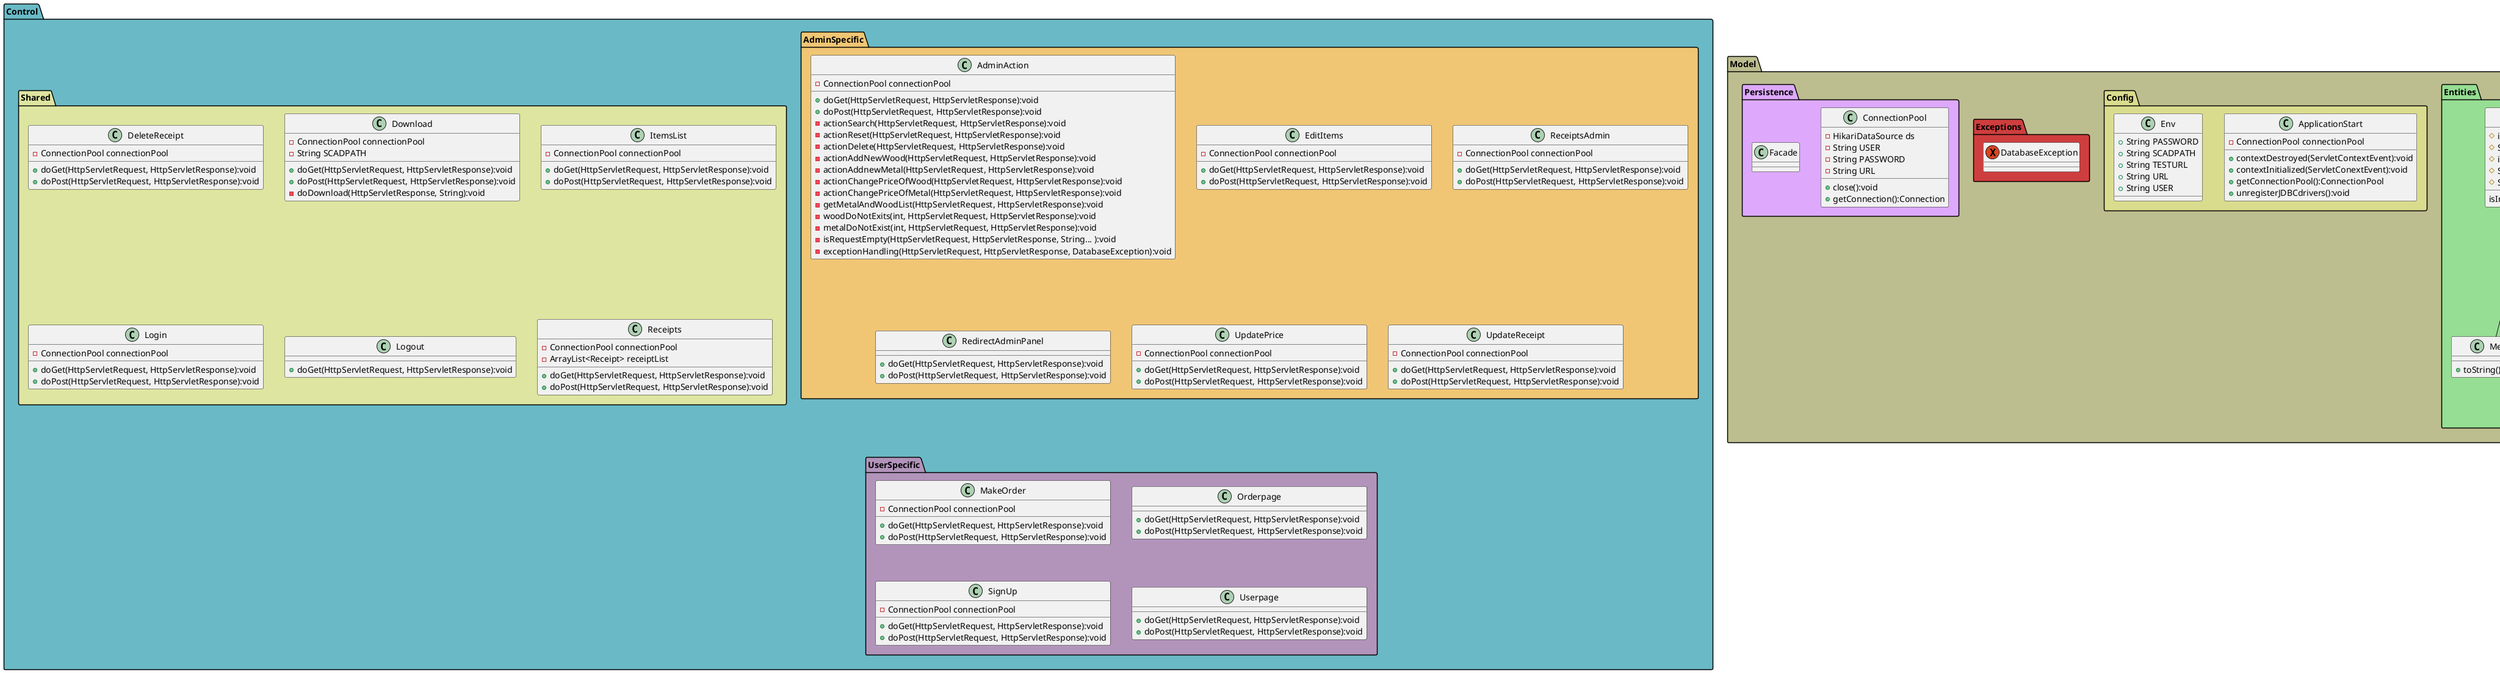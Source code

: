 @startuml
'https://plantuml.com/class-diagram

package "Control" #69bac6
{
    package "AdminSpecific" #f0c674
    {
       class AdminAction
       {
            - ConnectionPool connectionPool
            + doGet(HttpServletRequest, HttpServletResponse):void
            + doPost(HttpServletRequest, HttpServletResponse):void
            - actionSearch(HttpServletRequest, HttpServletResponse):void
            - actionReset(HttpServletRequest, HttpServletResponse):void
            - actionDelete(HttpServletRequest, HttpServletResponse):void
            - actionAddNewWood(HttpServletRequest, HttpServletResponse):void
            - actionAddnewMetal(HttpServletRequest, HttpServletResponse):void
            - actionChangePriceOfWood(HttpServletRequest, HttpServletResponse):void
            - actionChangePriceOfMetal(HttpServletRequest, HttpServletResponse):void
            - getMetalAndWoodList(HttpServletRequest, HttpServletResponse):void
            - woodDoNotExits(int, HttpServletRequest, HttpServletResponse):void
            - metalDoNotExist(int, HttpServletRequest, HttpServletResponse):void
            - isRequestEmpty(HttpServletRequest, HttpServletResponse, String... ):void
            - exceptionHandling(HttpServletRequest, HttpServletResponse, DatabaseException):void
       }

       class EditItems
       {
            - ConnectionPool connectionPool
             + doGet(HttpServletRequest, HttpServletResponse):void
             + doPost(HttpServletRequest, HttpServletResponse):void
       }

       class ReceiptsAdmin
       {
            - ConnectionPool connectionPool
             + doGet(HttpServletRequest, HttpServletResponse):void
             + doPost(HttpServletRequest, HttpServletResponse):void
       }

       class RedirectAdminPanel
       {
             + doGet(HttpServletRequest, HttpServletResponse):void
             + doPost(HttpServletRequest, HttpServletResponse):void
       }

       class UpdatePrice
       {
            - ConnectionPool connectionPool
             + doGet(HttpServletRequest, HttpServletResponse):void
             + doPost(HttpServletRequest, HttpServletResponse):void
       }

       class UpdateReceipt
       {
            - ConnectionPool connectionPool
             + doGet(HttpServletRequest, HttpServletResponse):void
             + doPost(HttpServletRequest, HttpServletResponse):void
       }
    }

    package "Shared" #dee5a0
    {
        class DeleteReceipt
        {
            - ConnectionPool connectionPool
             + doGet(HttpServletRequest, HttpServletResponse):void
             + doPost(HttpServletRequest, HttpServletResponse):void
        }

        class Download
        {
            - ConnectionPool connectionPool
            - String SCADPATH
             + doGet(HttpServletRequest, HttpServletResponse):void
             + doPost(HttpServletRequest, HttpServletResponse):void
            - doDownload(HttpServletResponse, String):void
        }

        class ItemsList
        {
            - ConnectionPool connectionPool
             + doGet(HttpServletRequest, HttpServletResponse):void
             + doPost(HttpServletRequest, HttpServletResponse):void
        }

        class Login
        {
            - ConnectionPool connectionPool
             + doGet(HttpServletRequest, HttpServletResponse):void
             + doPost(HttpServletRequest, HttpServletResponse):void
        }

        class Logout
        {
             + doGet(HttpServletRequest, HttpServletResponse):void
        }

        class Receipts
        {
            - ConnectionPool connectionPool
            - ArrayList<Receipt> receiptList
             + doGet(HttpServletRequest, HttpServletResponse):void
             + doPost(HttpServletRequest, HttpServletResponse):void
        }
    }

    package "UserSpecific" #b294bb
    {
        class MakeOrder
        {
            - ConnectionPool connectionPool
             + doGet(HttpServletRequest, HttpServletResponse):void
             + doPost(HttpServletRequest, HttpServletResponse):void
        }

        class Orderpage
        {
             + doGet(HttpServletRequest, HttpServletResponse):void
             + doPost(HttpServletRequest, HttpServletResponse):void
        }

        class SignUp
        {
            - ConnectionPool connectionPool
             + doGet(HttpServletRequest, HttpServletResponse):void
             + doPost(HttpServletRequest, HttpServletResponse):void
        }

        class Userpage
        {
             + doGet(HttpServletRequest, HttpServletResponse):void
             + doPost(HttpServletRequest, HttpServletResponse):void
        }
    }
}

package "Model" #bdbe8f
{
     package "Entities" #96de93
     {
        abstract class Material
        {
            # int id
            # String name
            # int price
            # String unit
            # String variant

            isInstance(Obejct):boolean
        }

        class Metal extends Material
        {
            + toString():String
        }

        class Wood extends Material
        {
            - int length
            - int width
            - int height
            + toString():String
        }

        class OrderItem
        {
            - int amount
            - String desc
            - Material item
        }

        enum OrderState
        {
            + intToOrder(int):OrderState
            OrderState OPEN
            OrderState OFFER
            OrderState COMPLETE
        }

        class Receipt
        {
            - int idReceipt
            - int idUser
            - String comment
            - int length
            - OrderState orderState
            - int price
            - Timestamp timeofOrder
            - int width
        }

        class User
        {
            - int idUser
            - String email
            - String password
            - String role
            - String address
            - String city
            - int phone
        }

     }

     package "Config" #dadc8d
     {
         class ApplicationStart
            {
                + contextDestroyed(ServletContextEvent):void
                + contextInitialized(ServletConextEvent):void
                + getConnectionPool():ConnectionPool
                + unregisterJDBCdrivers():void
                - ConnectionPool connectionPool
            }

          class Env
          {
            + String PASSWORD
            + String SCADPATH
            + String TESTURL
            + String URL
            + String USER
          }
     }

     package "Exceptions" #cf3e3e
     {
        exception DatabaseException
     }

     package "Persistence" #dea9fc
     {
        class ConnectionPool
        {
            - HikariDataSource ds
            - String USER
            - String PASSWORD
            - String URL

            + close():void
            + getConnection():Connection
        }

        class Facade
        {

        }
     }
}

package Database <<Database>>
 {
    entity MySql
 }

 package Webserver <<Cloud>>
 {
   entity Tomcat9
 }

@enduml